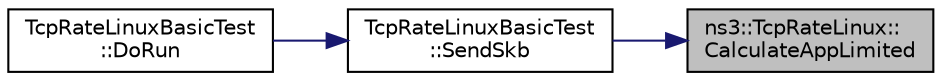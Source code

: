 digraph "ns3::TcpRateLinux::CalculateAppLimited"
{
 // LATEX_PDF_SIZE
  edge [fontname="Helvetica",fontsize="10",labelfontname="Helvetica",labelfontsize="10"];
  node [fontname="Helvetica",fontsize="10",shape=record];
  rankdir="RL";
  Node1 [label="ns3::TcpRateLinux::\lCalculateAppLimited",height=0.2,width=0.4,color="black", fillcolor="grey75", style="filled", fontcolor="black",tooltip="If a gap is detected between sends, it means we are app-limited."];
  Node1 -> Node2 [dir="back",color="midnightblue",fontsize="10",style="solid",fontname="Helvetica"];
  Node2 [label="TcpRateLinuxBasicTest\l::SendSkb",height=0.2,width=0.4,color="black", fillcolor="white", style="filled",URL="$class_tcp_rate_linux_basic_test.html#a0fbd8d7feba71e22aa4650c599cb6bb6",tooltip=" "];
  Node2 -> Node3 [dir="back",color="midnightblue",fontsize="10",style="solid",fontname="Helvetica"];
  Node3 [label="TcpRateLinuxBasicTest\l::DoRun",height=0.2,width=0.4,color="black", fillcolor="white", style="filled",URL="$class_tcp_rate_linux_basic_test.html#a9db35df53d79296340221c71f0db80c2",tooltip="Implementation to actually run this TestCase."];
}
